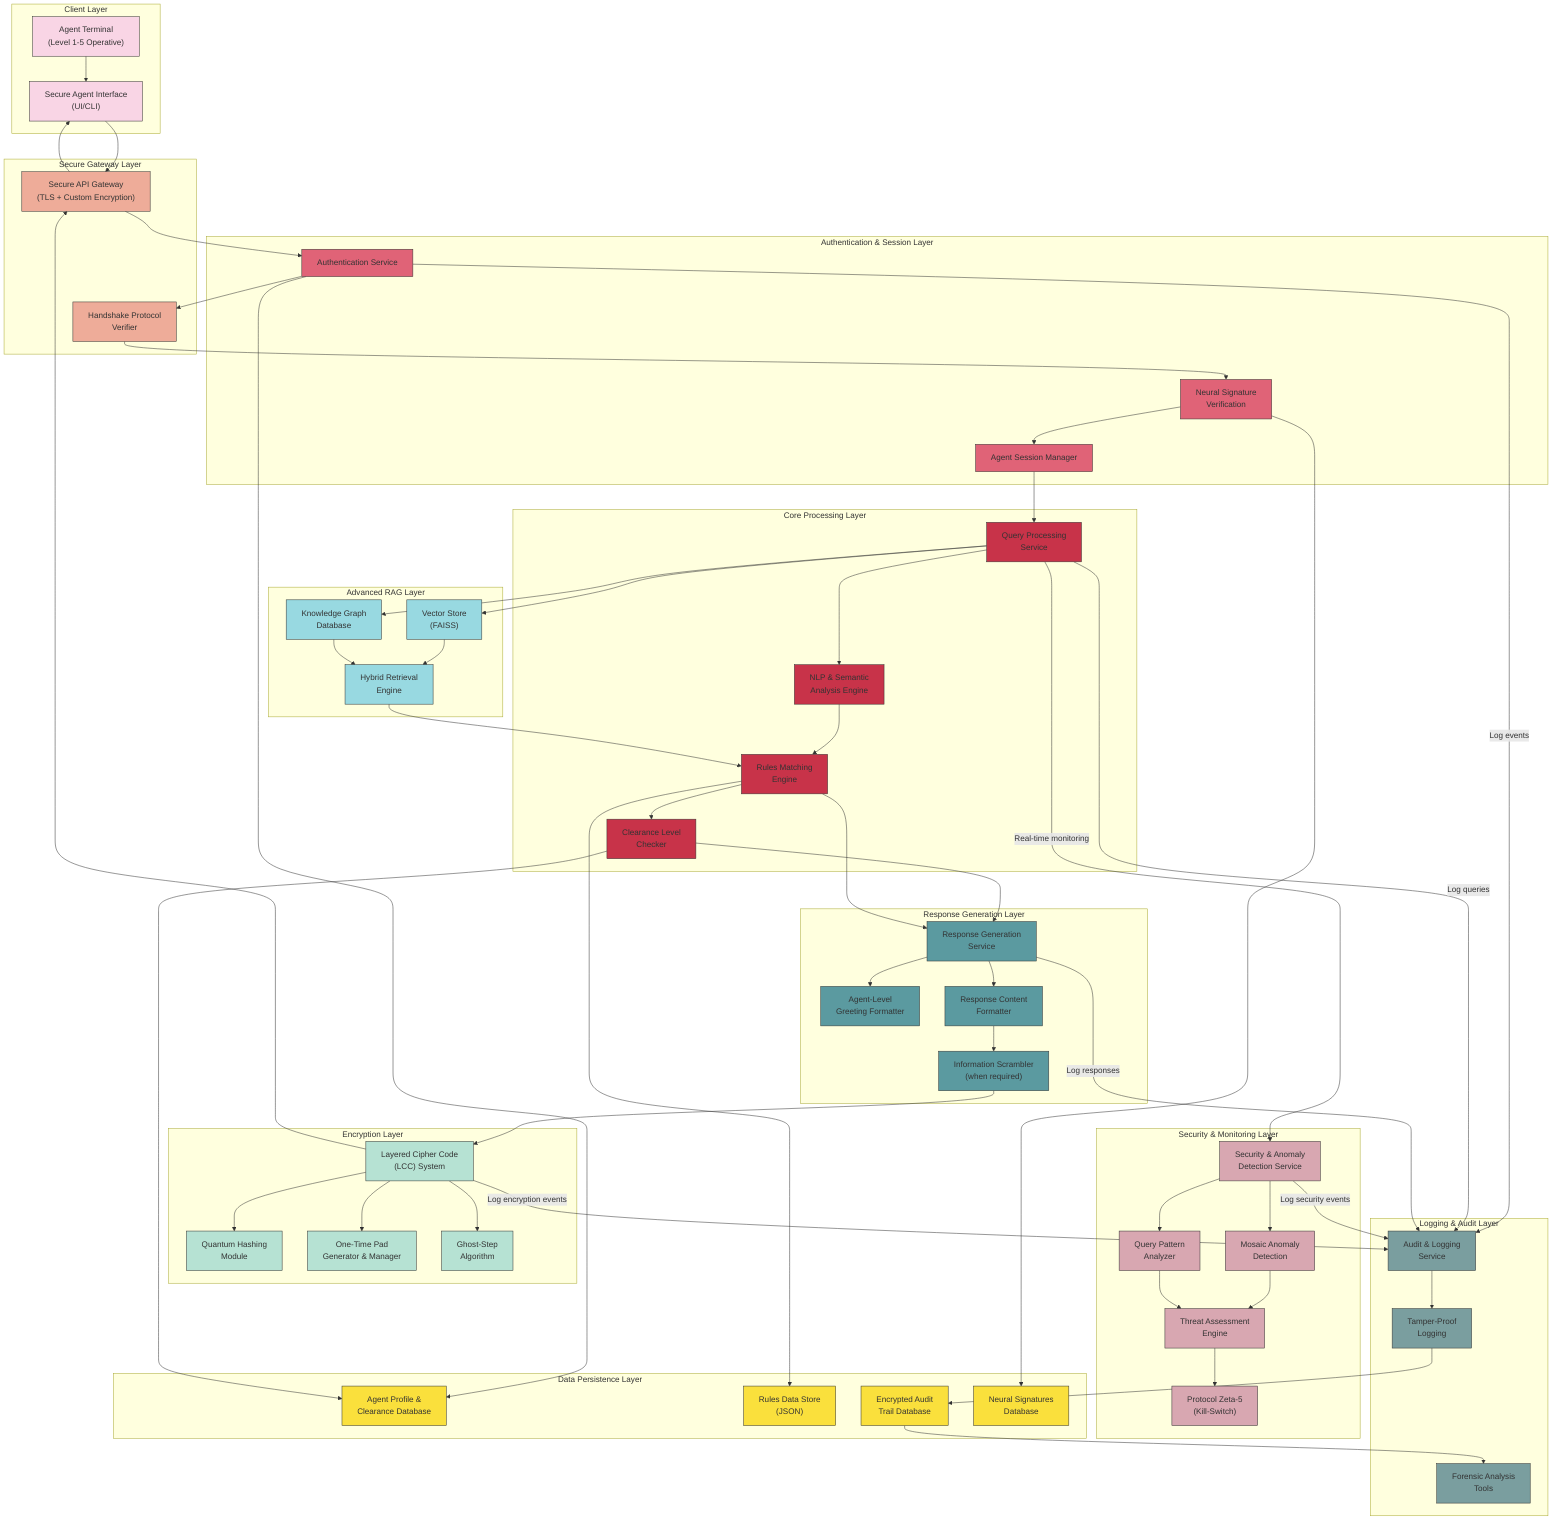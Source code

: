 flowchart TB
    subgraph "Client Layer"
        Agent["Agent Terminal<br>(Level 1-5 Operative)"]
        AgentUI["Secure Agent Interface<br>(UI/CLI)"]
    end

    subgraph "Secure Gateway Layer"
        APIGateway["Secure API Gateway<br>(TLS + Custom Encryption)"]
        HandshakeVerifier["Handshake Protocol<br>Verifier"]
    end

    subgraph "Authentication & Session Layer"
        AuthService["Authentication Service"]
        SessionManager["Agent Session Manager"]
        BiometricAuth["Neural Signature<br>Verification"]
    end

    subgraph "Core Processing Layer"
        QueryProcessor["Query Processing<br>Service"]
        NLPEngine["NLP & Semantic<br>Analysis Engine"]
        RulesMatcher["Rules Matching<br>Engine"]
        LevelChecker["Clearance Level<br>Checker"]
    end

    subgraph "Response Generation Layer"
        ResponseGen["Response Generation<br>Service"]
        GreetingFormatter["Agent-Level<br>Greeting Formatter"]
        ResponseFormatter["Response Content<br>Formatter"]
        Scrambler["Information Scrambler<br>(when required)"]
    end

    subgraph "Security & Monitoring Layer"
        SecurityMonitor["Security & Anomaly<br>Detection Service"]
        MosaicDetection["Mosaic Anomaly<br>Detection"]
        PatternAnalyzer["Query Pattern<br>Analyzer"]
        ThreatAssessor["Threat Assessment<br>Engine"]
        KillSwitch["Protocol Zeta-5<br>(Kill-Switch)"]
    end

    subgraph "Encryption Layer"
        LCCSystem["Layered Cipher Code<br>(LCC) System"]
        QuantumHash["Quantum Hashing<br>Module"]
        OTPGenerator["One-Time Pad<br>Generator & Manager"]
        GhostStep["Ghost-Step<br>Algorithm"]
    end

    subgraph "Data Persistence Layer"
        AgentDB["Agent Profile &<br>Clearance Database"]
        RulesDB["Rules Data Store<br>(JSON)"]
        LogDB["Encrypted Audit<br>Trail Database"]
        NeuralSigDB["Neural Signatures<br>Database"]
    end

    subgraph "Logging & Audit Layer"
        AuditService["Audit & Logging<br>Service"]
        Forensics["Forensic Analysis<br>Tools"]
        SecureLogs["Tamper-Proof<br>Logging"]
    end

    subgraph "Advanced RAG Layer"
        VectorStore["Vector Store<br>(FAISS)"]
        GraphDB["Knowledge Graph<br>Database"]
        HybridRetrieval["Hybrid Retrieval<br>Engine"]
    end

    %% Client Flow
    Agent --> AgentUI
    AgentUI --> APIGateway

    %% Authentication Flow
    APIGateway --> AuthService
    AuthService --> HandshakeVerifier
    HandshakeVerifier --> BiometricAuth
    BiometricAuth --> SessionManager
    AuthService --> AgentDB
    BiometricAuth --> NeuralSigDB

    %% Query Processing Flow
    SessionManager --> QueryProcessor
    QueryProcessor --> NLPEngine
    NLPEngine --> RulesMatcher
    RulesMatcher --> LevelChecker
    RulesMatcher --> RulesDB
    LevelChecker --> AgentDB

    %% RAG Components
    QueryProcessor --> VectorStore
    QueryProcessor --> GraphDB
    VectorStore --> HybridRetrieval
    GraphDB --> HybridRetrieval
    HybridRetrieval --> RulesMatcher

    %% Response Generation
    LevelChecker --> ResponseGen
    RulesMatcher --> ResponseGen
    ResponseGen --> GreetingFormatter
    ResponseGen --> ResponseFormatter
    ResponseFormatter --> Scrambler
    
    %% Security Monitoring
    QueryProcessor --"Real-time monitoring"--> SecurityMonitor
    SecurityMonitor --> MosaicDetection
    SecurityMonitor --> PatternAnalyzer
    MosaicDetection --> ThreatAssessor
    PatternAnalyzer --> ThreatAssessor
    ThreatAssessor --> KillSwitch
    
    %% Encryption
    Scrambler --> LCCSystem
    LCCSystem --> QuantumHash
    LCCSystem --> OTPGenerator
    LCCSystem --> GhostStep
    
    %% Return Flow
    LCCSystem --> APIGateway
    APIGateway --> AgentUI
    
    %% Logging
    AuthService --"Log events"--> AuditService
    QueryProcessor --"Log queries"--> AuditService
    ResponseGen --"Log responses"--> AuditService
    SecurityMonitor --"Log security events"--> AuditService
    LCCSystem --"Log encryption events"--> AuditService
    
    AuditService --> SecureLogs
    SecureLogs --> LogDB
    LogDB --> Forensics

    %% Styling
    classDef clientNode fill:#f9d5e5,stroke:#333,stroke-width:1px;
    classDef gatewayNode fill:#eeac99,stroke:#333,stroke-width:1px;
    classDef authNode fill:#e06377,stroke:#333,stroke-width:1px;
    classDef processingNode fill:#c83349,stroke:#333,stroke-width:1px;
    classDef responseNode fill:#5b9aa0,stroke:#333,stroke-width:1px;
    classDef securityNode fill:#d8a7b1,stroke:#333,stroke-width:1px;
    classDef encryptionNode fill:#b6e2d3,stroke:#333,stroke-width:1px;
    classDef dataNode fill:#fae03c,stroke:#333,stroke-width:1px;
    classDef auditNode fill:#7a9e9f,stroke:#333,stroke-width:1px;
    classDef ragNode fill:#98d9e1,stroke:#333,stroke-width:1px;

    class Agent,AgentUI clientNode;
    class APIGateway,HandshakeVerifier gatewayNode;
    class AuthService,SessionManager,BiometricAuth authNode;
    class QueryProcessor,NLPEngine,RulesMatcher,LevelChecker processingNode;
    class ResponseGen,GreetingFormatter,ResponseFormatter,Scrambler responseNode;
    class SecurityMonitor,MosaicDetection,PatternAnalyzer,ThreatAssessor,KillSwitch securityNode;
    class LCCSystem,QuantumHash,OTPGenerator,GhostStep encryptionNode;
    class AgentDB,RulesDB,LogDB,NeuralSigDB dataNode;
    class AuditService,Forensics,SecureLogs auditNode;
    class VectorStore,GraphDB,HybridRetrieval ragNode;